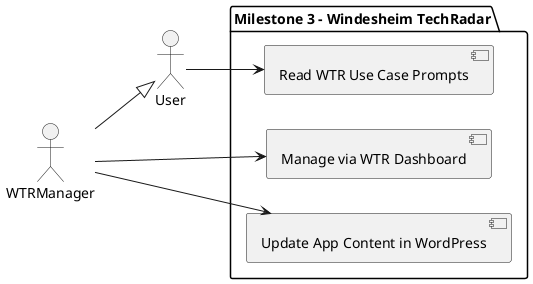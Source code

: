 @startuml
left to right direction

actor WTRManager as Manager
actor User as AppUser

package "Milestone 3 - Windesheim TechRadar" {
    [Manage via WTR Dashboard] as UC4
    [Update App Content in WordPress] as UC5
    [Read WTR Use Case Prompts] as UC6
}

Manager --> UC4
Manager --> UC5
AppUser --> UC6

Manager --|> AppUser

@enduml
